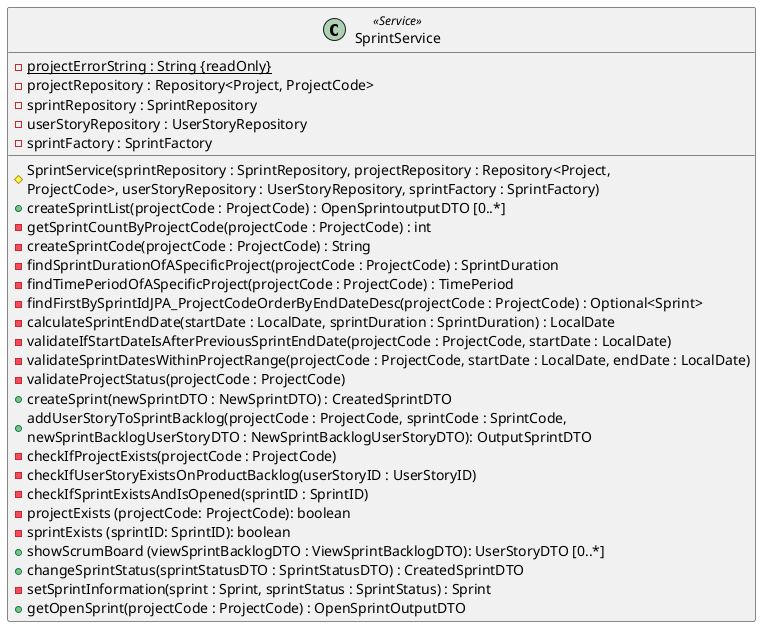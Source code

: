 @startuml
'Attribute syntax: <visibility> <name> : <type> <multiplicity> = <default>
'Method syntax: <visibility> <name (parameter-list)> : <return-type> - For simplicity the type of the parameter-list is not specified

class SprintService<<Service>> {
    - projectErrorString : String {static} {readOnly}
    - projectRepository : Repository<Project, ProjectCode>
    - sprintRepository : SprintRepository
    - userStoryRepository : UserStoryRepository
    - sprintFactory : SprintFactory

    # SprintService(sprintRepository : SprintRepository, projectRepository : Repository<Project, \nProjectCode>, userStoryRepository : UserStoryRepository, sprintFactory : SprintFactory)
    + createSprintList(projectCode : ProjectCode) : OpenSprintoutputDTO [0..*]
    - getSprintCountByProjectCode(projectCode : ProjectCode) : int
    - createSprintCode(projectCode : ProjectCode) : String
    - findSprintDurationOfASpecificProject(projectCode : ProjectCode) : SprintDuration
    - findTimePeriodOfASpecificProject(projectCode : ProjectCode) : TimePeriod
    - findFirstBySprintIdJPA_ProjectCodeOrderByEndDateDesc(projectCode : ProjectCode) : Optional<Sprint>
    - calculateSprintEndDate(startDate : LocalDate, sprintDuration : SprintDuration) : LocalDate
    - validateIfStartDateIsAfterPreviousSprintEndDate(projectCode : ProjectCode, startDate : LocalDate)
    - validateSprintDatesWithinProjectRange(projectCode : ProjectCode, startDate : LocalDate, endDate : LocalDate)
    - validateProjectStatus(projectCode : ProjectCode)
    + createSprint(newSprintDTO : NewSprintDTO) : CreatedSprintDTO
    + addUserStoryToSprintBacklog(projectCode : ProjectCode, sprintCode : SprintCode, \nnewSprintBacklogUserStoryDTO : NewSprintBacklogUserStoryDTO): OutputSprintDTO
    - checkIfProjectExists(projectCode : ProjectCode)
    - checkIfUserStoryExistsOnProductBacklog(userStoryID : UserStoryID)
    - checkIfSprintExistsAndIsOpened(sprintID : SprintID)
    - projectExists (projectCode: ProjectCode): boolean
    - sprintExists (sprintID: SprintID): boolean
    + showScrumBoard (viewSprintBacklogDTO : ViewSprintBacklogDTO): UserStoryDTO [0..*]
    + changeSprintStatus(sprintStatusDTO : SprintStatusDTO) : CreatedSprintDTO
    - setSprintInformation(sprint : Sprint, sprintStatus : SprintStatus) : Sprint
    + getOpenSprint(projectCode : ProjectCode) : OpenSprintOutputDTO

}

@enduml